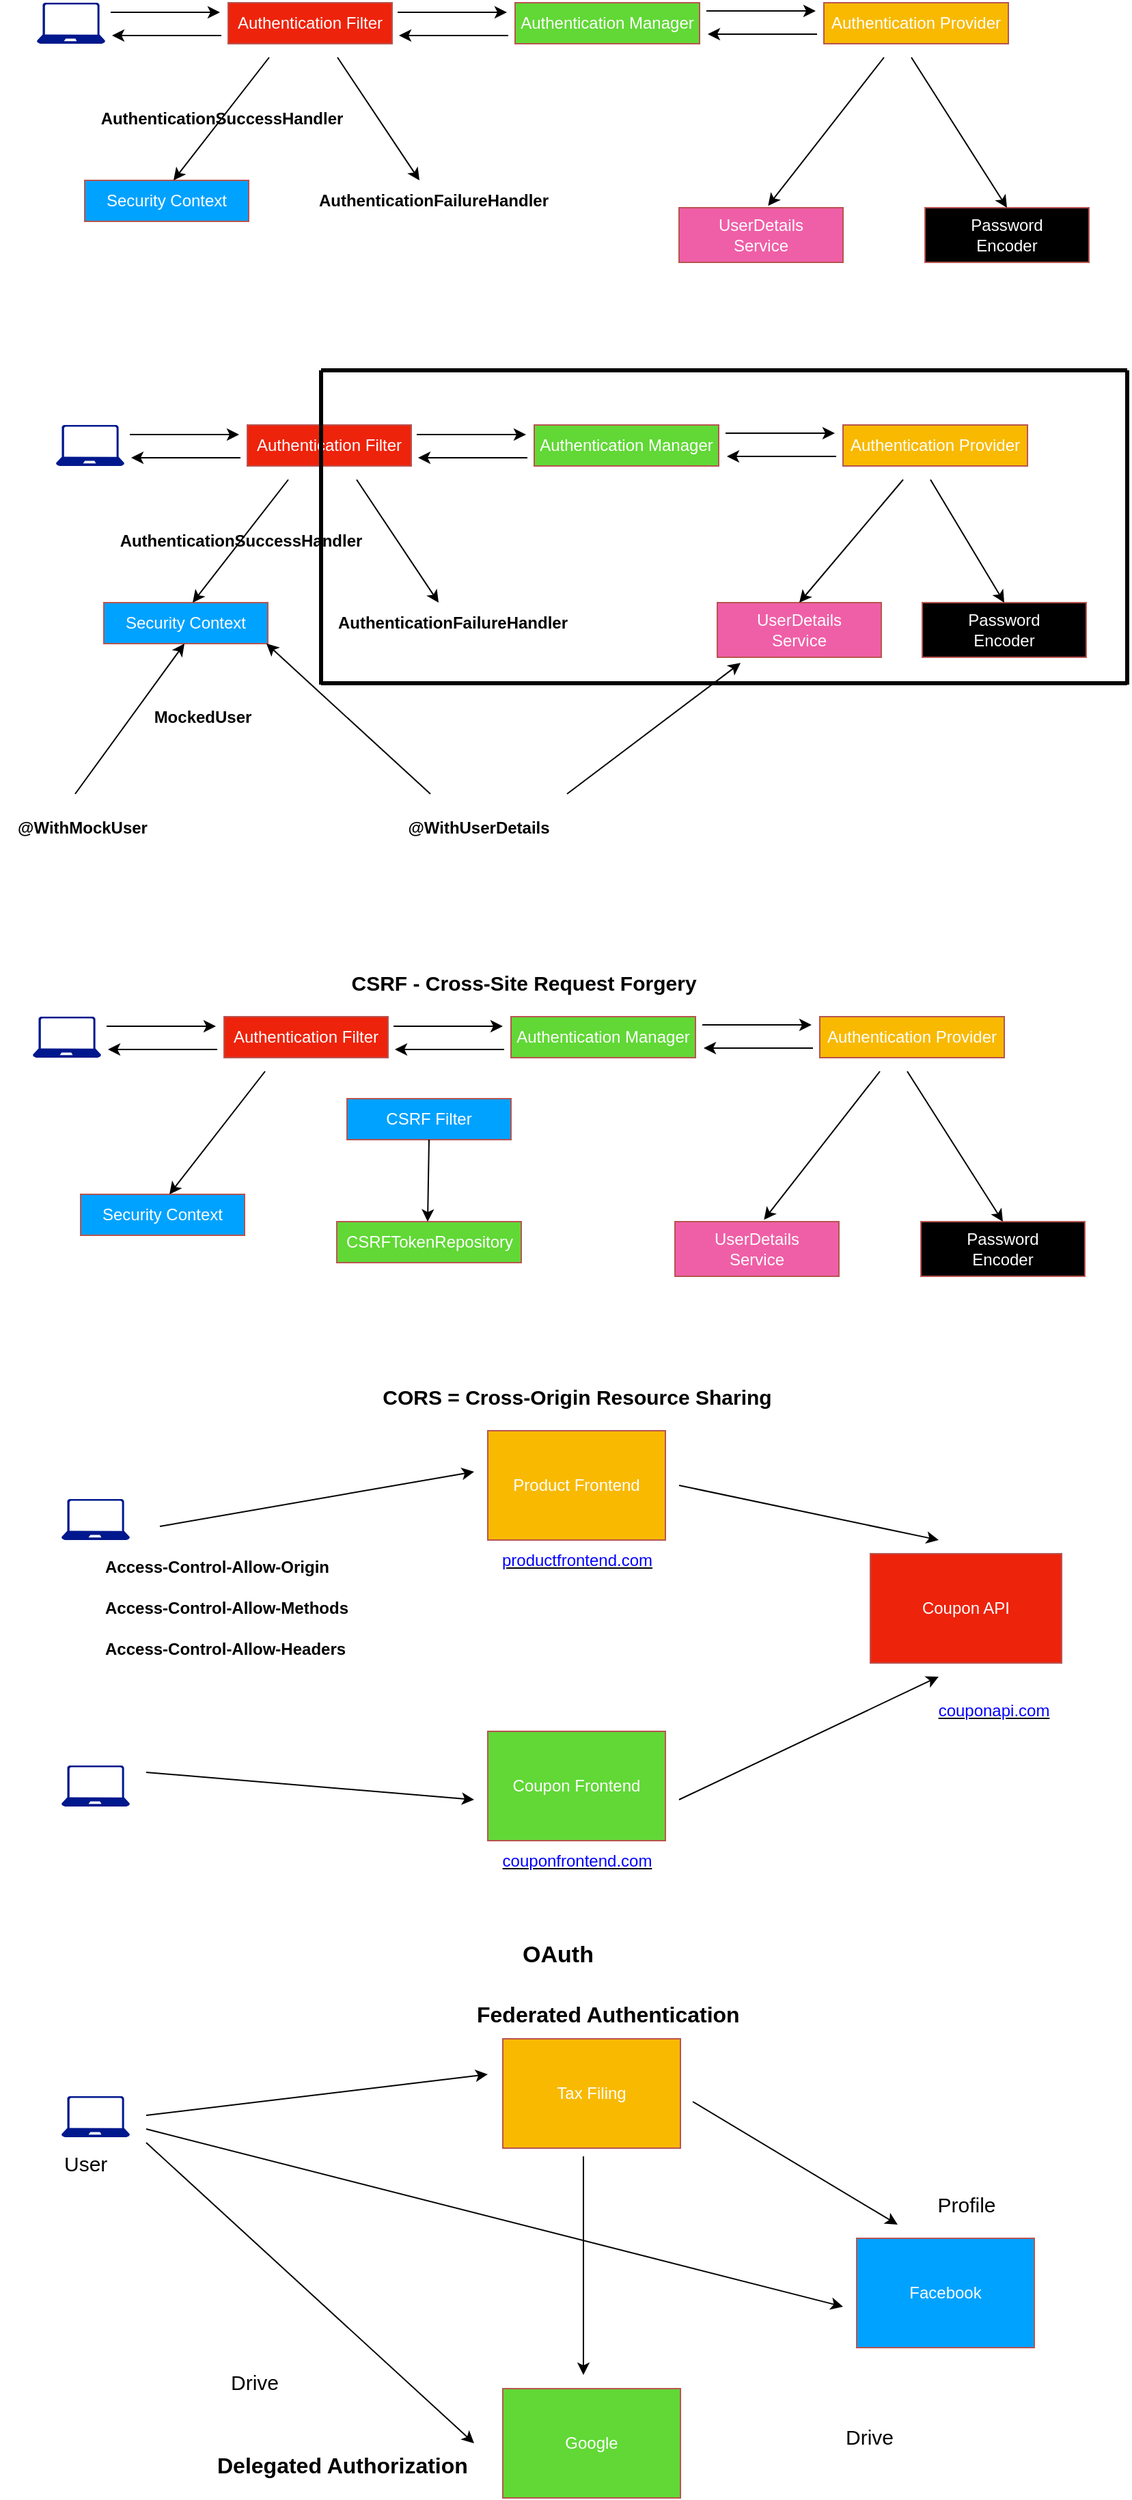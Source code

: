 <mxfile version="26.0.5">
  <diagram name="Page-1" id="qGHYASbo4h0j2s2UQ7R0">
    <mxGraphModel dx="1434" dy="754" grid="1" gridSize="10" guides="1" tooltips="1" connect="1" arrows="1" fold="1" page="1" pageScale="1" pageWidth="850" pageHeight="1100" math="0" shadow="0">
      <root>
        <mxCell id="0" />
        <mxCell id="1" parent="0" />
        <mxCell id="poNLRYJRRaV39XPfBlz4-1" value="" style="group" parent="1" vertex="1" connectable="0">
          <mxGeometry x="40" y="53" width="770" height="190" as="geometry" />
        </mxCell>
        <mxCell id="aeV8_uj1eHOTyjAemC0K-2" value="" style="sketch=0;aspect=fixed;pointerEvents=1;shadow=0;dashed=0;html=1;strokeColor=none;labelPosition=center;verticalLabelPosition=bottom;verticalAlign=top;align=center;fillColor=#00188D;shape=mxgraph.azure.laptop" parent="poNLRYJRRaV39XPfBlz4-1" vertex="1">
          <mxGeometry width="50" height="30" as="geometry" />
        </mxCell>
        <mxCell id="aeV8_uj1eHOTyjAemC0K-3" value="Authentication Filter" style="rounded=0;whiteSpace=wrap;html=1;fillColor=#EE230B;strokeColor=#b85450;fontColor=#FFFFFF;" parent="poNLRYJRRaV39XPfBlz4-1" vertex="1">
          <mxGeometry x="140" width="120" height="30" as="geometry" />
        </mxCell>
        <mxCell id="aeV8_uj1eHOTyjAemC0K-4" value="Authentication Manager" style="rounded=0;whiteSpace=wrap;html=1;fillColor=#61D836;strokeColor=#b85450;fontColor=#FFFFFF;" parent="poNLRYJRRaV39XPfBlz4-1" vertex="1">
          <mxGeometry x="350" width="135" height="30" as="geometry" />
        </mxCell>
        <mxCell id="aeV8_uj1eHOTyjAemC0K-5" value="Authentication Provider" style="rounded=0;whiteSpace=wrap;html=1;fillColor=#F8B900;strokeColor=#b85450;fontColor=#FFFFFF;" parent="poNLRYJRRaV39XPfBlz4-1" vertex="1">
          <mxGeometry x="576" width="135" height="30" as="geometry" />
        </mxCell>
        <mxCell id="aeV8_uj1eHOTyjAemC0K-7" value="Security Context" style="rounded=0;whiteSpace=wrap;html=1;fillColor=#00A2FF;strokeColor=#b85450;fontColor=#FFFFFF;" parent="poNLRYJRRaV39XPfBlz4-1" vertex="1">
          <mxGeometry x="35" y="130" width="120" height="30" as="geometry" />
        </mxCell>
        <mxCell id="aeV8_uj1eHOTyjAemC0K-8" value="&lt;b&gt;AuthenticationFailureHandler&lt;/b&gt;" style="text;html=1;align=center;verticalAlign=middle;resizable=0;points=[];autosize=1;strokeColor=none;fillColor=none;" parent="poNLRYJRRaV39XPfBlz4-1" vertex="1">
          <mxGeometry x="195" y="130" width="190" height="30" as="geometry" />
        </mxCell>
        <mxCell id="aeV8_uj1eHOTyjAemC0K-9" value="UserDetails&lt;div&gt;Service&lt;/div&gt;" style="rounded=0;whiteSpace=wrap;html=1;fillColor=#EF5FA7;strokeColor=#b85450;fontColor=#FFFFFF;" parent="poNLRYJRRaV39XPfBlz4-1" vertex="1">
          <mxGeometry x="470" y="150" width="120" height="40" as="geometry" />
        </mxCell>
        <mxCell id="aeV8_uj1eHOTyjAemC0K-10" value="Password&lt;div&gt;Encoder&lt;/div&gt;" style="rounded=0;whiteSpace=wrap;html=1;fillColor=#000000;strokeColor=#b85450;fontColor=#FFFFFF;" parent="poNLRYJRRaV39XPfBlz4-1" vertex="1">
          <mxGeometry x="650" y="150" width="120" height="40" as="geometry" />
        </mxCell>
        <mxCell id="aeV8_uj1eHOTyjAemC0K-11" value="" style="endArrow=classic;html=1;rounded=0;" parent="poNLRYJRRaV39XPfBlz4-1" edge="1">
          <mxGeometry width="50" height="50" relative="1" as="geometry">
            <mxPoint x="170" y="40" as="sourcePoint" />
            <mxPoint x="100" y="130" as="targetPoint" />
          </mxGeometry>
        </mxCell>
        <mxCell id="aeV8_uj1eHOTyjAemC0K-12" value="" style="endArrow=classic;html=1;rounded=0;" parent="poNLRYJRRaV39XPfBlz4-1" edge="1">
          <mxGeometry width="50" height="50" relative="1" as="geometry">
            <mxPoint x="220" y="40" as="sourcePoint" />
            <mxPoint x="280" y="130" as="targetPoint" />
          </mxGeometry>
        </mxCell>
        <mxCell id="aeV8_uj1eHOTyjAemC0K-13" value="" style="endArrow=classic;html=1;rounded=0;entryX=0.543;entryY=-0.034;entryDx=0;entryDy=0;entryPerimeter=0;" parent="poNLRYJRRaV39XPfBlz4-1" target="aeV8_uj1eHOTyjAemC0K-9" edge="1">
          <mxGeometry width="50" height="50" relative="1" as="geometry">
            <mxPoint x="620" y="40" as="sourcePoint" />
            <mxPoint x="420" y="170" as="targetPoint" />
          </mxGeometry>
        </mxCell>
        <mxCell id="aeV8_uj1eHOTyjAemC0K-14" value="" style="endArrow=classic;html=1;rounded=0;entryX=0.5;entryY=0;entryDx=0;entryDy=0;" parent="poNLRYJRRaV39XPfBlz4-1" target="aeV8_uj1eHOTyjAemC0K-10" edge="1">
          <mxGeometry width="50" height="50" relative="1" as="geometry">
            <mxPoint x="640" y="40" as="sourcePoint" />
            <mxPoint x="420" y="170" as="targetPoint" />
          </mxGeometry>
        </mxCell>
        <mxCell id="aeV8_uj1eHOTyjAemC0K-15" value="" style="endArrow=classic;html=1;rounded=0;" parent="poNLRYJRRaV39XPfBlz4-1" edge="1">
          <mxGeometry width="50" height="50" relative="1" as="geometry">
            <mxPoint x="54" y="7" as="sourcePoint" />
            <mxPoint x="134" y="7" as="targetPoint" />
          </mxGeometry>
        </mxCell>
        <mxCell id="aeV8_uj1eHOTyjAemC0K-16" value="" style="endArrow=classic;html=1;rounded=0;" parent="poNLRYJRRaV39XPfBlz4-1" edge="1">
          <mxGeometry width="50" height="50" relative="1" as="geometry">
            <mxPoint x="135" y="24" as="sourcePoint" />
            <mxPoint x="55" y="24" as="targetPoint" />
          </mxGeometry>
        </mxCell>
        <mxCell id="aeV8_uj1eHOTyjAemC0K-17" value="" style="endArrow=classic;html=1;rounded=0;" parent="poNLRYJRRaV39XPfBlz4-1" edge="1">
          <mxGeometry width="50" height="50" relative="1" as="geometry">
            <mxPoint x="264" y="7" as="sourcePoint" />
            <mxPoint x="344" y="7" as="targetPoint" />
          </mxGeometry>
        </mxCell>
        <mxCell id="aeV8_uj1eHOTyjAemC0K-18" value="" style="endArrow=classic;html=1;rounded=0;" parent="poNLRYJRRaV39XPfBlz4-1" edge="1">
          <mxGeometry width="50" height="50" relative="1" as="geometry">
            <mxPoint x="345" y="24" as="sourcePoint" />
            <mxPoint x="265" y="24" as="targetPoint" />
          </mxGeometry>
        </mxCell>
        <mxCell id="aeV8_uj1eHOTyjAemC0K-19" value="" style="endArrow=classic;html=1;rounded=0;" parent="poNLRYJRRaV39XPfBlz4-1" edge="1">
          <mxGeometry width="50" height="50" relative="1" as="geometry">
            <mxPoint x="490" y="6" as="sourcePoint" />
            <mxPoint x="570" y="6" as="targetPoint" />
          </mxGeometry>
        </mxCell>
        <mxCell id="aeV8_uj1eHOTyjAemC0K-20" value="" style="endArrow=classic;html=1;rounded=0;" parent="poNLRYJRRaV39XPfBlz4-1" edge="1">
          <mxGeometry width="50" height="50" relative="1" as="geometry">
            <mxPoint x="571" y="23" as="sourcePoint" />
            <mxPoint x="491" y="23" as="targetPoint" />
          </mxGeometry>
        </mxCell>
        <mxCell id="aeV8_uj1eHOTyjAemC0K-21" value="&lt;b&gt;AuthenticationSuccessHandler&lt;/b&gt;" style="text;html=1;align=center;verticalAlign=middle;resizable=0;points=[];autosize=1;strokeColor=none;fillColor=none;" parent="poNLRYJRRaV39XPfBlz4-1" vertex="1">
          <mxGeometry x="35" y="70" width="200" height="30" as="geometry" />
        </mxCell>
        <mxCell id="KCbasqvIXfaa04AeeiHE-1" value="" style="group" parent="1" vertex="1" connectable="0">
          <mxGeometry x="37" y="795" width="770" height="190" as="geometry" />
        </mxCell>
        <mxCell id="KCbasqvIXfaa04AeeiHE-2" value="" style="sketch=0;aspect=fixed;pointerEvents=1;shadow=0;dashed=0;html=1;strokeColor=none;labelPosition=center;verticalLabelPosition=bottom;verticalAlign=top;align=center;fillColor=#00188D;shape=mxgraph.azure.laptop" parent="KCbasqvIXfaa04AeeiHE-1" vertex="1">
          <mxGeometry width="50" height="30" as="geometry" />
        </mxCell>
        <mxCell id="KCbasqvIXfaa04AeeiHE-3" value="Authentication Filter" style="rounded=0;whiteSpace=wrap;html=1;fillColor=#EE230B;strokeColor=#b85450;fontColor=#FFFFFF;" parent="KCbasqvIXfaa04AeeiHE-1" vertex="1">
          <mxGeometry x="140" width="120" height="30" as="geometry" />
        </mxCell>
        <mxCell id="KCbasqvIXfaa04AeeiHE-4" value="Authentication Manager" style="rounded=0;whiteSpace=wrap;html=1;fillColor=#61D836;strokeColor=#b85450;fontColor=#FFFFFF;" parent="KCbasqvIXfaa04AeeiHE-1" vertex="1">
          <mxGeometry x="350" width="135" height="30" as="geometry" />
        </mxCell>
        <mxCell id="KCbasqvIXfaa04AeeiHE-5" value="Authentication Provider" style="rounded=0;whiteSpace=wrap;html=1;fillColor=#F8B900;strokeColor=#b85450;fontColor=#FFFFFF;" parent="KCbasqvIXfaa04AeeiHE-1" vertex="1">
          <mxGeometry x="576" width="135" height="30" as="geometry" />
        </mxCell>
        <mxCell id="KCbasqvIXfaa04AeeiHE-6" value="Security Context" style="rounded=0;whiteSpace=wrap;html=1;fillColor=#00A2FF;strokeColor=#b85450;fontColor=#FFFFFF;" parent="KCbasqvIXfaa04AeeiHE-1" vertex="1">
          <mxGeometry x="35" y="130" width="120" height="30" as="geometry" />
        </mxCell>
        <mxCell id="KCbasqvIXfaa04AeeiHE-8" value="UserDetails&lt;div&gt;Service&lt;/div&gt;" style="rounded=0;whiteSpace=wrap;html=1;fillColor=#EF5FA7;strokeColor=#b85450;fontColor=#FFFFFF;" parent="KCbasqvIXfaa04AeeiHE-1" vertex="1">
          <mxGeometry x="470" y="150" width="120" height="40" as="geometry" />
        </mxCell>
        <mxCell id="KCbasqvIXfaa04AeeiHE-9" value="Password&lt;div&gt;Encoder&lt;/div&gt;" style="rounded=0;whiteSpace=wrap;html=1;fillColor=#000000;strokeColor=#b85450;fontColor=#FFFFFF;" parent="KCbasqvIXfaa04AeeiHE-1" vertex="1">
          <mxGeometry x="650" y="150" width="120" height="40" as="geometry" />
        </mxCell>
        <mxCell id="KCbasqvIXfaa04AeeiHE-10" value="" style="endArrow=classic;html=1;rounded=0;" parent="KCbasqvIXfaa04AeeiHE-1" edge="1">
          <mxGeometry width="50" height="50" relative="1" as="geometry">
            <mxPoint x="170" y="40" as="sourcePoint" />
            <mxPoint x="100" y="130" as="targetPoint" />
          </mxGeometry>
        </mxCell>
        <mxCell id="KCbasqvIXfaa04AeeiHE-12" value="" style="endArrow=classic;html=1;rounded=0;entryX=0.543;entryY=-0.034;entryDx=0;entryDy=0;entryPerimeter=0;" parent="KCbasqvIXfaa04AeeiHE-1" target="KCbasqvIXfaa04AeeiHE-8" edge="1">
          <mxGeometry width="50" height="50" relative="1" as="geometry">
            <mxPoint x="620" y="40" as="sourcePoint" />
            <mxPoint x="420" y="170" as="targetPoint" />
          </mxGeometry>
        </mxCell>
        <mxCell id="KCbasqvIXfaa04AeeiHE-13" value="" style="endArrow=classic;html=1;rounded=0;entryX=0.5;entryY=0;entryDx=0;entryDy=0;" parent="KCbasqvIXfaa04AeeiHE-1" target="KCbasqvIXfaa04AeeiHE-9" edge="1">
          <mxGeometry width="50" height="50" relative="1" as="geometry">
            <mxPoint x="640" y="40" as="sourcePoint" />
            <mxPoint x="420" y="170" as="targetPoint" />
          </mxGeometry>
        </mxCell>
        <mxCell id="KCbasqvIXfaa04AeeiHE-14" value="" style="endArrow=classic;html=1;rounded=0;" parent="KCbasqvIXfaa04AeeiHE-1" edge="1">
          <mxGeometry width="50" height="50" relative="1" as="geometry">
            <mxPoint x="54" y="7" as="sourcePoint" />
            <mxPoint x="134" y="7" as="targetPoint" />
          </mxGeometry>
        </mxCell>
        <mxCell id="KCbasqvIXfaa04AeeiHE-15" value="" style="endArrow=classic;html=1;rounded=0;" parent="KCbasqvIXfaa04AeeiHE-1" edge="1">
          <mxGeometry width="50" height="50" relative="1" as="geometry">
            <mxPoint x="135" y="24" as="sourcePoint" />
            <mxPoint x="55" y="24" as="targetPoint" />
          </mxGeometry>
        </mxCell>
        <mxCell id="KCbasqvIXfaa04AeeiHE-16" value="" style="endArrow=classic;html=1;rounded=0;" parent="KCbasqvIXfaa04AeeiHE-1" edge="1">
          <mxGeometry width="50" height="50" relative="1" as="geometry">
            <mxPoint x="264" y="7" as="sourcePoint" />
            <mxPoint x="344" y="7" as="targetPoint" />
          </mxGeometry>
        </mxCell>
        <mxCell id="KCbasqvIXfaa04AeeiHE-17" value="" style="endArrow=classic;html=1;rounded=0;" parent="KCbasqvIXfaa04AeeiHE-1" edge="1">
          <mxGeometry width="50" height="50" relative="1" as="geometry">
            <mxPoint x="345" y="24" as="sourcePoint" />
            <mxPoint x="265" y="24" as="targetPoint" />
          </mxGeometry>
        </mxCell>
        <mxCell id="KCbasqvIXfaa04AeeiHE-18" value="" style="endArrow=classic;html=1;rounded=0;" parent="KCbasqvIXfaa04AeeiHE-1" edge="1">
          <mxGeometry width="50" height="50" relative="1" as="geometry">
            <mxPoint x="490" y="6" as="sourcePoint" />
            <mxPoint x="570" y="6" as="targetPoint" />
          </mxGeometry>
        </mxCell>
        <mxCell id="KCbasqvIXfaa04AeeiHE-19" value="" style="endArrow=classic;html=1;rounded=0;" parent="KCbasqvIXfaa04AeeiHE-1" edge="1">
          <mxGeometry width="50" height="50" relative="1" as="geometry">
            <mxPoint x="571" y="23" as="sourcePoint" />
            <mxPoint x="491" y="23" as="targetPoint" />
          </mxGeometry>
        </mxCell>
        <mxCell id="KCbasqvIXfaa04AeeiHE-21" value="CSRF Filter" style="rounded=0;whiteSpace=wrap;html=1;fillColor=#00A2FF;strokeColor=#b85450;fontColor=#FFFFFF;" parent="KCbasqvIXfaa04AeeiHE-1" vertex="1">
          <mxGeometry x="230" y="60" width="120" height="30" as="geometry" />
        </mxCell>
        <mxCell id="KCbasqvIXfaa04AeeiHE-22" value="CSRFTokenRepository" style="rounded=0;whiteSpace=wrap;html=1;fillColor=#61D836;strokeColor=#b85450;fontColor=#FFFFFF;" parent="KCbasqvIXfaa04AeeiHE-1" vertex="1">
          <mxGeometry x="222.5" y="150" width="135" height="30" as="geometry" />
        </mxCell>
        <mxCell id="KCbasqvIXfaa04AeeiHE-23" value="" style="endArrow=classic;html=1;rounded=0;exitX=0.5;exitY=1;exitDx=0;exitDy=0;" parent="KCbasqvIXfaa04AeeiHE-1" source="KCbasqvIXfaa04AeeiHE-21" edge="1">
          <mxGeometry width="50" height="50" relative="1" as="geometry">
            <mxPoint x="289" y="110" as="sourcePoint" />
            <mxPoint x="289" y="150" as="targetPoint" />
          </mxGeometry>
        </mxCell>
        <mxCell id="KCbasqvIXfaa04AeeiHE-26" value="&lt;b&gt;&lt;font style=&quot;font-size: 15px;&quot;&gt;CORS = Cross-Origin Resource Sharing&lt;/font&gt;&lt;/b&gt;" style="text;html=1;align=center;verticalAlign=middle;resizable=0;points=[];autosize=1;strokeColor=none;fillColor=none;" parent="1" vertex="1">
          <mxGeometry x="280" y="1058" width="310" height="30" as="geometry" />
        </mxCell>
        <mxCell id="KCbasqvIXfaa04AeeiHE-32" value="&lt;u&gt;&lt;font color=&quot;#0000ff&quot;&gt;couponfrontend.com&lt;/font&gt;&lt;/u&gt;" style="text;html=1;align=center;verticalAlign=middle;resizable=0;points=[];autosize=1;strokeColor=none;fillColor=none;" parent="1" vertex="1">
          <mxGeometry x="370" y="1398" width="130" height="30" as="geometry" />
        </mxCell>
        <mxCell id="KCbasqvIXfaa04AeeiHE-42" value="&lt;font style=&quot;font-size: 15px;&quot;&gt;&lt;b&gt;CSRF - Cross-Site Request Forgery&lt;/b&gt;&lt;/font&gt;" style="text;html=1;align=center;verticalAlign=middle;resizable=0;points=[];autosize=1;strokeColor=none;fillColor=none;" parent="1" vertex="1">
          <mxGeometry x="256" y="755" width="280" height="30" as="geometry" />
        </mxCell>
        <mxCell id="L0lIHW6_7-lsRlVvseEU-1" value="&lt;b&gt;&lt;font style=&quot;font-size: 17px;&quot;&gt;OAuth&lt;/font&gt;&lt;/b&gt;" style="text;html=1;align=center;verticalAlign=middle;resizable=0;points=[];autosize=1;strokeColor=none;fillColor=none;" parent="1" vertex="1">
          <mxGeometry x="381" y="1467" width="80" height="30" as="geometry" />
        </mxCell>
        <mxCell id="L0lIHW6_7-lsRlVvseEU-15" value="&lt;font style=&quot;font-size: 16px;&quot;&gt;&lt;b&gt;Federated Authentication&lt;/b&gt;&lt;/font&gt;" style="text;whiteSpace=wrap;html=1;" parent="1" vertex="1">
          <mxGeometry x="360" y="1509" width="210" height="30" as="geometry" />
        </mxCell>
        <mxCell id="SO6boBuOTi9O-m2DSPjr-1" value="" style="group" parent="1" vertex="1" connectable="0">
          <mxGeometry x="13" y="322" width="825" height="350" as="geometry" />
        </mxCell>
        <mxCell id="aeV8_uj1eHOTyjAemC0K-42" value="" style="group" parent="SO6boBuOTi9O-m2DSPjr-1" vertex="1" connectable="0">
          <mxGeometry x="41" y="40" width="770" height="190" as="geometry" />
        </mxCell>
        <mxCell id="aeV8_uj1eHOTyjAemC0K-22" value="" style="sketch=0;aspect=fixed;pointerEvents=1;shadow=0;dashed=0;html=1;strokeColor=none;labelPosition=center;verticalLabelPosition=bottom;verticalAlign=top;align=center;fillColor=#00188D;shape=mxgraph.azure.laptop" parent="aeV8_uj1eHOTyjAemC0K-42" vertex="1">
          <mxGeometry width="50" height="30" as="geometry" />
        </mxCell>
        <mxCell id="aeV8_uj1eHOTyjAemC0K-23" value="Authentication Filter" style="rounded=0;whiteSpace=wrap;html=1;fillColor=#EE230B;strokeColor=#b85450;fontColor=#FFFFFF;" parent="aeV8_uj1eHOTyjAemC0K-42" vertex="1">
          <mxGeometry x="140" width="120" height="30" as="geometry" />
        </mxCell>
        <mxCell id="aeV8_uj1eHOTyjAemC0K-24" value="Authentication Manager" style="rounded=0;whiteSpace=wrap;html=1;fillColor=#61D836;strokeColor=#b85450;fontColor=#FFFFFF;" parent="aeV8_uj1eHOTyjAemC0K-42" vertex="1">
          <mxGeometry x="350" width="135" height="30" as="geometry" />
        </mxCell>
        <mxCell id="aeV8_uj1eHOTyjAemC0K-25" value="Authentication Provider" style="rounded=0;whiteSpace=wrap;html=1;fillColor=#F8B900;strokeColor=#b85450;fontColor=#FFFFFF;" parent="aeV8_uj1eHOTyjAemC0K-42" vertex="1">
          <mxGeometry x="576" width="135" height="30" as="geometry" />
        </mxCell>
        <mxCell id="aeV8_uj1eHOTyjAemC0K-26" value="Security Context" style="rounded=0;whiteSpace=wrap;html=1;fillColor=#00A2FF;strokeColor=#b85450;fontColor=#FFFFFF;" parent="aeV8_uj1eHOTyjAemC0K-42" vertex="1">
          <mxGeometry x="35" y="130" width="120" height="30" as="geometry" />
        </mxCell>
        <mxCell id="aeV8_uj1eHOTyjAemC0K-27" value="&lt;b&gt;AuthenticationFailureHandler&lt;/b&gt;" style="text;html=1;align=center;verticalAlign=middle;resizable=0;points=[];autosize=1;strokeColor=none;fillColor=none;" parent="aeV8_uj1eHOTyjAemC0K-42" vertex="1">
          <mxGeometry x="195" y="130" width="190" height="30" as="geometry" />
        </mxCell>
        <mxCell id="aeV8_uj1eHOTyjAemC0K-28" value="UserDetails&lt;div&gt;Service&lt;/div&gt;" style="rounded=0;whiteSpace=wrap;html=1;fillColor=#EF5FA7;strokeColor=#b85450;fontColor=#FFFFFF;" parent="aeV8_uj1eHOTyjAemC0K-42" vertex="1">
          <mxGeometry x="484" y="130" width="120" height="40" as="geometry" />
        </mxCell>
        <mxCell id="aeV8_uj1eHOTyjAemC0K-29" value="Password&lt;div&gt;Encoder&lt;/div&gt;" style="rounded=0;whiteSpace=wrap;html=1;fillColor=#000000;strokeColor=#b85450;fontColor=#FFFFFF;" parent="aeV8_uj1eHOTyjAemC0K-42" vertex="1">
          <mxGeometry x="634" y="130" width="120" height="40" as="geometry" />
        </mxCell>
        <mxCell id="aeV8_uj1eHOTyjAemC0K-30" value="" style="endArrow=classic;html=1;rounded=0;" parent="aeV8_uj1eHOTyjAemC0K-42" edge="1">
          <mxGeometry width="50" height="50" relative="1" as="geometry">
            <mxPoint x="170" y="40" as="sourcePoint" />
            <mxPoint x="100" y="130" as="targetPoint" />
          </mxGeometry>
        </mxCell>
        <mxCell id="aeV8_uj1eHOTyjAemC0K-31" value="" style="endArrow=classic;html=1;rounded=0;" parent="aeV8_uj1eHOTyjAemC0K-42" edge="1">
          <mxGeometry width="50" height="50" relative="1" as="geometry">
            <mxPoint x="220" y="40" as="sourcePoint" />
            <mxPoint x="280" y="130" as="targetPoint" />
          </mxGeometry>
        </mxCell>
        <mxCell id="aeV8_uj1eHOTyjAemC0K-32" value="" style="endArrow=classic;html=1;rounded=0;" parent="aeV8_uj1eHOTyjAemC0K-42" edge="1">
          <mxGeometry width="50" height="50" relative="1" as="geometry">
            <mxPoint x="620" y="40" as="sourcePoint" />
            <mxPoint x="544" y="130" as="targetPoint" />
          </mxGeometry>
        </mxCell>
        <mxCell id="aeV8_uj1eHOTyjAemC0K-33" value="" style="endArrow=classic;html=1;rounded=0;" parent="aeV8_uj1eHOTyjAemC0K-42" edge="1">
          <mxGeometry width="50" height="50" relative="1" as="geometry">
            <mxPoint x="640" y="40" as="sourcePoint" />
            <mxPoint x="694" y="130" as="targetPoint" />
          </mxGeometry>
        </mxCell>
        <mxCell id="aeV8_uj1eHOTyjAemC0K-34" value="" style="endArrow=classic;html=1;rounded=0;" parent="aeV8_uj1eHOTyjAemC0K-42" edge="1">
          <mxGeometry width="50" height="50" relative="1" as="geometry">
            <mxPoint x="54" y="7" as="sourcePoint" />
            <mxPoint x="134" y="7" as="targetPoint" />
          </mxGeometry>
        </mxCell>
        <mxCell id="aeV8_uj1eHOTyjAemC0K-35" value="" style="endArrow=classic;html=1;rounded=0;" parent="aeV8_uj1eHOTyjAemC0K-42" edge="1">
          <mxGeometry width="50" height="50" relative="1" as="geometry">
            <mxPoint x="135" y="24" as="sourcePoint" />
            <mxPoint x="55" y="24" as="targetPoint" />
          </mxGeometry>
        </mxCell>
        <mxCell id="aeV8_uj1eHOTyjAemC0K-36" value="" style="endArrow=classic;html=1;rounded=0;" parent="aeV8_uj1eHOTyjAemC0K-42" edge="1">
          <mxGeometry width="50" height="50" relative="1" as="geometry">
            <mxPoint x="264" y="7" as="sourcePoint" />
            <mxPoint x="344" y="7" as="targetPoint" />
          </mxGeometry>
        </mxCell>
        <mxCell id="aeV8_uj1eHOTyjAemC0K-37" value="" style="endArrow=classic;html=1;rounded=0;" parent="aeV8_uj1eHOTyjAemC0K-42" edge="1">
          <mxGeometry width="50" height="50" relative="1" as="geometry">
            <mxPoint x="345" y="24" as="sourcePoint" />
            <mxPoint x="265" y="24" as="targetPoint" />
          </mxGeometry>
        </mxCell>
        <mxCell id="aeV8_uj1eHOTyjAemC0K-38" value="" style="endArrow=classic;html=1;rounded=0;" parent="aeV8_uj1eHOTyjAemC0K-42" edge="1">
          <mxGeometry width="50" height="50" relative="1" as="geometry">
            <mxPoint x="490" y="6" as="sourcePoint" />
            <mxPoint x="570" y="6" as="targetPoint" />
          </mxGeometry>
        </mxCell>
        <mxCell id="aeV8_uj1eHOTyjAemC0K-39" value="" style="endArrow=classic;html=1;rounded=0;" parent="aeV8_uj1eHOTyjAemC0K-42" edge="1">
          <mxGeometry width="50" height="50" relative="1" as="geometry">
            <mxPoint x="571" y="23" as="sourcePoint" />
            <mxPoint x="491" y="23" as="targetPoint" />
          </mxGeometry>
        </mxCell>
        <mxCell id="aeV8_uj1eHOTyjAemC0K-40" value="&lt;b&gt;AuthenticationSuccessHandler&lt;/b&gt;" style="text;html=1;align=center;verticalAlign=middle;resizable=0;points=[];autosize=1;strokeColor=none;fillColor=none;" parent="aeV8_uj1eHOTyjAemC0K-42" vertex="1">
          <mxGeometry x="35" y="70" width="200" height="30" as="geometry" />
        </mxCell>
        <mxCell id="aeV8_uj1eHOTyjAemC0K-47" value="" style="endArrow=none;html=1;rounded=0;strokeWidth=3;" parent="aeV8_uj1eHOTyjAemC0K-42" edge="1">
          <mxGeometry width="50" height="50" relative="1" as="geometry">
            <mxPoint x="194" y="189" as="sourcePoint" />
            <mxPoint x="784" y="189" as="targetPoint" />
          </mxGeometry>
        </mxCell>
        <mxCell id="aeV8_uj1eHOTyjAemC0K-44" value="" style="endArrow=none;html=1;rounded=0;strokeWidth=3;" parent="SO6boBuOTi9O-m2DSPjr-1" edge="1">
          <mxGeometry width="50" height="50" relative="1" as="geometry">
            <mxPoint x="235" y="230" as="sourcePoint" />
            <mxPoint x="235" as="targetPoint" />
          </mxGeometry>
        </mxCell>
        <mxCell id="aeV8_uj1eHOTyjAemC0K-45" value="" style="endArrow=none;html=1;rounded=0;strokeWidth=3;" parent="SO6boBuOTi9O-m2DSPjr-1" edge="1">
          <mxGeometry width="50" height="50" relative="1" as="geometry">
            <mxPoint x="235" as="sourcePoint" />
            <mxPoint x="825" as="targetPoint" />
          </mxGeometry>
        </mxCell>
        <mxCell id="aeV8_uj1eHOTyjAemC0K-46" value="" style="endArrow=none;html=1;rounded=0;strokeWidth=3;" parent="SO6boBuOTi9O-m2DSPjr-1" edge="1">
          <mxGeometry width="50" height="50" relative="1" as="geometry">
            <mxPoint x="825" y="230" as="sourcePoint" />
            <mxPoint x="825" as="targetPoint" />
          </mxGeometry>
        </mxCell>
        <mxCell id="aeV8_uj1eHOTyjAemC0K-48" value="&lt;b&gt;@WithMockUser&lt;/b&gt;" style="text;html=1;align=center;verticalAlign=middle;resizable=0;points=[];autosize=1;strokeColor=none;fillColor=none;" parent="SO6boBuOTi9O-m2DSPjr-1" vertex="1">
          <mxGeometry y="320" width="120" height="30" as="geometry" />
        </mxCell>
        <mxCell id="aeV8_uj1eHOTyjAemC0K-49" value="&lt;b&gt;@WithUserDetails&lt;/b&gt;" style="text;html=1;align=center;verticalAlign=middle;resizable=0;points=[];autosize=1;strokeColor=none;fillColor=none;" parent="SO6boBuOTi9O-m2DSPjr-1" vertex="1">
          <mxGeometry x="285" y="320" width="130" height="30" as="geometry" />
        </mxCell>
        <mxCell id="aeV8_uj1eHOTyjAemC0K-50" value="" style="endArrow=classic;html=1;rounded=0;" parent="SO6boBuOTi9O-m2DSPjr-1" edge="1">
          <mxGeometry width="50" height="50" relative="1" as="geometry">
            <mxPoint x="55" y="310" as="sourcePoint" />
            <mxPoint x="135" y="200" as="targetPoint" />
          </mxGeometry>
        </mxCell>
        <mxCell id="aeV8_uj1eHOTyjAemC0K-51" value="&lt;b&gt;MockedUser&lt;/b&gt;" style="text;html=1;align=center;verticalAlign=middle;resizable=0;points=[];autosize=1;strokeColor=none;fillColor=none;" parent="SO6boBuOTi9O-m2DSPjr-1" vertex="1">
          <mxGeometry x="103" y="239" width="90" height="30" as="geometry" />
        </mxCell>
        <mxCell id="aeV8_uj1eHOTyjAemC0K-53" value="" style="endArrow=classic;html=1;rounded=0;entryX=0.142;entryY=1.103;entryDx=0;entryDy=0;entryPerimeter=0;" parent="SO6boBuOTi9O-m2DSPjr-1" target="aeV8_uj1eHOTyjAemC0K-28" edge="1">
          <mxGeometry width="50" height="50" relative="1" as="geometry">
            <mxPoint x="415" y="310" as="sourcePoint" />
            <mxPoint x="485" y="270" as="targetPoint" />
          </mxGeometry>
        </mxCell>
        <mxCell id="aeV8_uj1eHOTyjAemC0K-54" value="" style="endArrow=classic;html=1;rounded=0;" parent="SO6boBuOTi9O-m2DSPjr-1" edge="1">
          <mxGeometry width="50" height="50" relative="1" as="geometry">
            <mxPoint x="315" y="310" as="sourcePoint" />
            <mxPoint x="195" y="200" as="targetPoint" />
          </mxGeometry>
        </mxCell>
        <mxCell id="SO6boBuOTi9O-m2DSPjr-2" value="" style="group" parent="1" vertex="1" connectable="0">
          <mxGeometry x="58" y="1098" width="732" height="300" as="geometry" />
        </mxCell>
        <mxCell id="KCbasqvIXfaa04AeeiHE-24" value="" style="sketch=0;aspect=fixed;pointerEvents=1;shadow=0;dashed=0;html=1;strokeColor=none;labelPosition=center;verticalLabelPosition=bottom;verticalAlign=top;align=center;fillColor=#00188D;shape=mxgraph.azure.laptop" parent="SO6boBuOTi9O-m2DSPjr-2" vertex="1">
          <mxGeometry y="50" width="50" height="30" as="geometry" />
        </mxCell>
        <mxCell id="KCbasqvIXfaa04AeeiHE-25" value="" style="sketch=0;aspect=fixed;pointerEvents=1;shadow=0;dashed=0;html=1;strokeColor=none;labelPosition=center;verticalLabelPosition=bottom;verticalAlign=top;align=center;fillColor=#00188D;shape=mxgraph.azure.laptop" parent="SO6boBuOTi9O-m2DSPjr-2" vertex="1">
          <mxGeometry y="245" width="50" height="30" as="geometry" />
        </mxCell>
        <mxCell id="KCbasqvIXfaa04AeeiHE-27" value="Product Frontend" style="rounded=0;whiteSpace=wrap;html=1;fillColor=#F8B900;strokeColor=#b85450;fontColor=#FFFFFF;" parent="SO6boBuOTi9O-m2DSPjr-2" vertex="1">
          <mxGeometry x="312" width="130" height="80" as="geometry" />
        </mxCell>
        <mxCell id="KCbasqvIXfaa04AeeiHE-28" value="Coupon API" style="rounded=0;whiteSpace=wrap;html=1;fillColor=#EE230B;strokeColor=#b85450;fontColor=#FFFFFF;" parent="SO6boBuOTi9O-m2DSPjr-2" vertex="1">
          <mxGeometry x="592" y="90" width="140" height="80" as="geometry" />
        </mxCell>
        <mxCell id="KCbasqvIXfaa04AeeiHE-29" value="Coupon Frontend" style="rounded=0;whiteSpace=wrap;html=1;fillColor=#61D836;strokeColor=#b85450;fontColor=#FFFFFF;" parent="SO6boBuOTi9O-m2DSPjr-2" vertex="1">
          <mxGeometry x="312" y="220" width="130" height="80" as="geometry" />
        </mxCell>
        <mxCell id="KCbasqvIXfaa04AeeiHE-30" value="&lt;u&gt;&lt;font color=&quot;#0000ff&quot;&gt;couponapi.com&lt;/font&gt;&lt;/u&gt;" style="text;html=1;align=center;verticalAlign=middle;resizable=0;points=[];autosize=1;strokeColor=none;fillColor=none;" parent="SO6boBuOTi9O-m2DSPjr-2" vertex="1">
          <mxGeometry x="632" y="190" width="100" height="30" as="geometry" />
        </mxCell>
        <mxCell id="KCbasqvIXfaa04AeeiHE-31" value="&lt;u&gt;&lt;font color=&quot;#0000ff&quot;&gt;productfrontend.com&lt;/font&gt;&lt;/u&gt;" style="text;html=1;align=center;verticalAlign=middle;resizable=0;points=[];autosize=1;strokeColor=none;fillColor=none;" parent="SO6boBuOTi9O-m2DSPjr-2" vertex="1">
          <mxGeometry x="312" y="80" width="130" height="30" as="geometry" />
        </mxCell>
        <mxCell id="KCbasqvIXfaa04AeeiHE-33" value="" style="endArrow=classic;html=1;rounded=0;" parent="SO6boBuOTi9O-m2DSPjr-2" edge="1">
          <mxGeometry width="50" height="50" relative="1" as="geometry">
            <mxPoint x="452" y="40" as="sourcePoint" />
            <mxPoint x="642" y="80" as="targetPoint" />
          </mxGeometry>
        </mxCell>
        <mxCell id="KCbasqvIXfaa04AeeiHE-34" value="" style="endArrow=classic;html=1;rounded=0;" parent="SO6boBuOTi9O-m2DSPjr-2" edge="1">
          <mxGeometry width="50" height="50" relative="1" as="geometry">
            <mxPoint x="452" y="270" as="sourcePoint" />
            <mxPoint x="642" y="180" as="targetPoint" />
          </mxGeometry>
        </mxCell>
        <mxCell id="KCbasqvIXfaa04AeeiHE-35" value="" style="endArrow=classic;html=1;rounded=0;" parent="SO6boBuOTi9O-m2DSPjr-2" edge="1">
          <mxGeometry width="50" height="50" relative="1" as="geometry">
            <mxPoint x="72" y="70" as="sourcePoint" />
            <mxPoint x="302" y="30" as="targetPoint" />
          </mxGeometry>
        </mxCell>
        <mxCell id="KCbasqvIXfaa04AeeiHE-36" value="" style="endArrow=classic;html=1;rounded=0;" parent="SO6boBuOTi9O-m2DSPjr-2" edge="1">
          <mxGeometry width="50" height="50" relative="1" as="geometry">
            <mxPoint x="62" y="250" as="sourcePoint" />
            <mxPoint x="302" y="270" as="targetPoint" />
          </mxGeometry>
        </mxCell>
        <mxCell id="KCbasqvIXfaa04AeeiHE-37" value="&lt;b&gt;Access-Control-Allow-Origin&lt;/b&gt;" style="text;html=1;align=left;verticalAlign=middle;resizable=0;points=[];autosize=1;strokeColor=none;fillColor=none;" parent="SO6boBuOTi9O-m2DSPjr-2" vertex="1">
          <mxGeometry x="30" y="85" width="190" height="30" as="geometry" />
        </mxCell>
        <mxCell id="KCbasqvIXfaa04AeeiHE-38" value="&lt;b&gt;Access-Control-Allow-Methods&lt;/b&gt;" style="text;html=1;align=left;verticalAlign=middle;resizable=0;points=[];autosize=1;strokeColor=none;fillColor=none;" parent="SO6boBuOTi9O-m2DSPjr-2" vertex="1">
          <mxGeometry x="30" y="115" width="200" height="30" as="geometry" />
        </mxCell>
        <mxCell id="KCbasqvIXfaa04AeeiHE-39" value="&lt;b&gt;Access-Control-Allow-Headers&lt;/b&gt;" style="text;html=1;align=left;verticalAlign=middle;resizable=0;points=[];autosize=1;strokeColor=none;fillColor=none;" parent="SO6boBuOTi9O-m2DSPjr-2" vertex="1">
          <mxGeometry x="30" y="145" width="200" height="30" as="geometry" />
        </mxCell>
        <mxCell id="SO6boBuOTi9O-m2DSPjr-3" value="" style="group" parent="1" vertex="1" connectable="0">
          <mxGeometry x="58" y="1543" width="712" height="336" as="geometry" />
        </mxCell>
        <mxCell id="L0lIHW6_7-lsRlVvseEU-2" value="" style="sketch=0;aspect=fixed;pointerEvents=1;shadow=0;dashed=0;html=1;strokeColor=none;labelPosition=center;verticalLabelPosition=bottom;verticalAlign=top;align=center;fillColor=#00188D;shape=mxgraph.azure.laptop" parent="SO6boBuOTi9O-m2DSPjr-3" vertex="1">
          <mxGeometry y="42" width="50" height="30" as="geometry" />
        </mxCell>
        <mxCell id="L0lIHW6_7-lsRlVvseEU-3" value="Tax Filing" style="rounded=0;whiteSpace=wrap;html=1;fillColor=#F8B900;strokeColor=#b85450;fontColor=#FFFFFF;" parent="SO6boBuOTi9O-m2DSPjr-3" vertex="1">
          <mxGeometry x="323" width="130" height="80" as="geometry" />
        </mxCell>
        <mxCell id="L0lIHW6_7-lsRlVvseEU-4" value="Facebook" style="rounded=0;whiteSpace=wrap;html=1;fillColor=#00A2FF;strokeColor=#b85450;fontColor=#FFFFFF;" parent="SO6boBuOTi9O-m2DSPjr-3" vertex="1">
          <mxGeometry x="582" y="146" width="130" height="80" as="geometry" />
        </mxCell>
        <mxCell id="L0lIHW6_7-lsRlVvseEU-5" value="Google" style="rounded=0;whiteSpace=wrap;html=1;fillColor=#61D836;strokeColor=#b85450;fontColor=#FFFFFF;" parent="SO6boBuOTi9O-m2DSPjr-3" vertex="1">
          <mxGeometry x="323" y="256" width="130" height="80" as="geometry" />
        </mxCell>
        <mxCell id="L0lIHW6_7-lsRlVvseEU-6" value="&lt;font style=&quot;font-size: 15px;&quot;&gt;Profile&lt;/font&gt;" style="text;html=1;align=center;verticalAlign=middle;resizable=0;points=[];autosize=1;strokeColor=none;fillColor=none;" parent="SO6boBuOTi9O-m2DSPjr-3" vertex="1">
          <mxGeometry x="627" y="106" width="70" height="30" as="geometry" />
        </mxCell>
        <mxCell id="L0lIHW6_7-lsRlVvseEU-7" value="&lt;font style=&quot;font-size: 15px;&quot;&gt;User&lt;/font&gt;" style="text;whiteSpace=wrap;html=1;" parent="SO6boBuOTi9O-m2DSPjr-3" vertex="1">
          <mxGeometry y="76" width="70" height="40" as="geometry" />
        </mxCell>
        <mxCell id="L0lIHW6_7-lsRlVvseEU-8" value="" style="endArrow=classic;html=1;rounded=0;" parent="SO6boBuOTi9O-m2DSPjr-3" edge="1">
          <mxGeometry width="50" height="50" relative="1" as="geometry">
            <mxPoint x="62" y="76" as="sourcePoint" />
            <mxPoint x="302" y="296" as="targetPoint" />
          </mxGeometry>
        </mxCell>
        <mxCell id="L0lIHW6_7-lsRlVvseEU-9" value="&lt;font style=&quot;font-size: 15px;&quot;&gt;Drive&lt;/font&gt;" style="text;whiteSpace=wrap;html=1;" parent="SO6boBuOTi9O-m2DSPjr-3" vertex="1">
          <mxGeometry x="122" y="236" width="70" height="40" as="geometry" />
        </mxCell>
        <mxCell id="L0lIHW6_7-lsRlVvseEU-10" value="&lt;font style=&quot;font-size: 15px;&quot;&gt;Drive&lt;/font&gt;" style="text;whiteSpace=wrap;html=1;" parent="SO6boBuOTi9O-m2DSPjr-3" vertex="1">
          <mxGeometry x="572" y="276" width="70" height="40" as="geometry" />
        </mxCell>
        <mxCell id="L0lIHW6_7-lsRlVvseEU-11" value="" style="endArrow=classic;html=1;rounded=0;" parent="SO6boBuOTi9O-m2DSPjr-3" edge="1">
          <mxGeometry width="50" height="50" relative="1" as="geometry">
            <mxPoint x="382" y="86" as="sourcePoint" />
            <mxPoint x="382" y="246" as="targetPoint" />
          </mxGeometry>
        </mxCell>
        <mxCell id="L0lIHW6_7-lsRlVvseEU-12" value="" style="endArrow=classic;html=1;rounded=0;" parent="SO6boBuOTi9O-m2DSPjr-3" edge="1">
          <mxGeometry width="50" height="50" relative="1" as="geometry">
            <mxPoint x="62" y="66" as="sourcePoint" />
            <mxPoint x="572" y="196" as="targetPoint" />
          </mxGeometry>
        </mxCell>
        <mxCell id="L0lIHW6_7-lsRlVvseEU-13" value="" style="endArrow=classic;html=1;rounded=0;" parent="SO6boBuOTi9O-m2DSPjr-3" edge="1">
          <mxGeometry width="50" height="50" relative="1" as="geometry">
            <mxPoint x="462" y="46" as="sourcePoint" />
            <mxPoint x="612" y="136" as="targetPoint" />
          </mxGeometry>
        </mxCell>
        <mxCell id="L0lIHW6_7-lsRlVvseEU-14" value="" style="endArrow=classic;html=1;rounded=0;" parent="SO6boBuOTi9O-m2DSPjr-3" edge="1">
          <mxGeometry width="50" height="50" relative="1" as="geometry">
            <mxPoint x="62" y="56" as="sourcePoint" />
            <mxPoint x="312" y="26" as="targetPoint" />
          </mxGeometry>
        </mxCell>
        <mxCell id="L0lIHW6_7-lsRlVvseEU-16" value="&lt;font style=&quot;font-size: 16px;&quot;&gt;&lt;b&gt;Delegated Authorization&lt;/b&gt;&lt;/font&gt;" style="text;whiteSpace=wrap;html=1;" parent="SO6boBuOTi9O-m2DSPjr-3" vertex="1">
          <mxGeometry x="112" y="296" width="190" height="30" as="geometry" />
        </mxCell>
      </root>
    </mxGraphModel>
  </diagram>
</mxfile>
